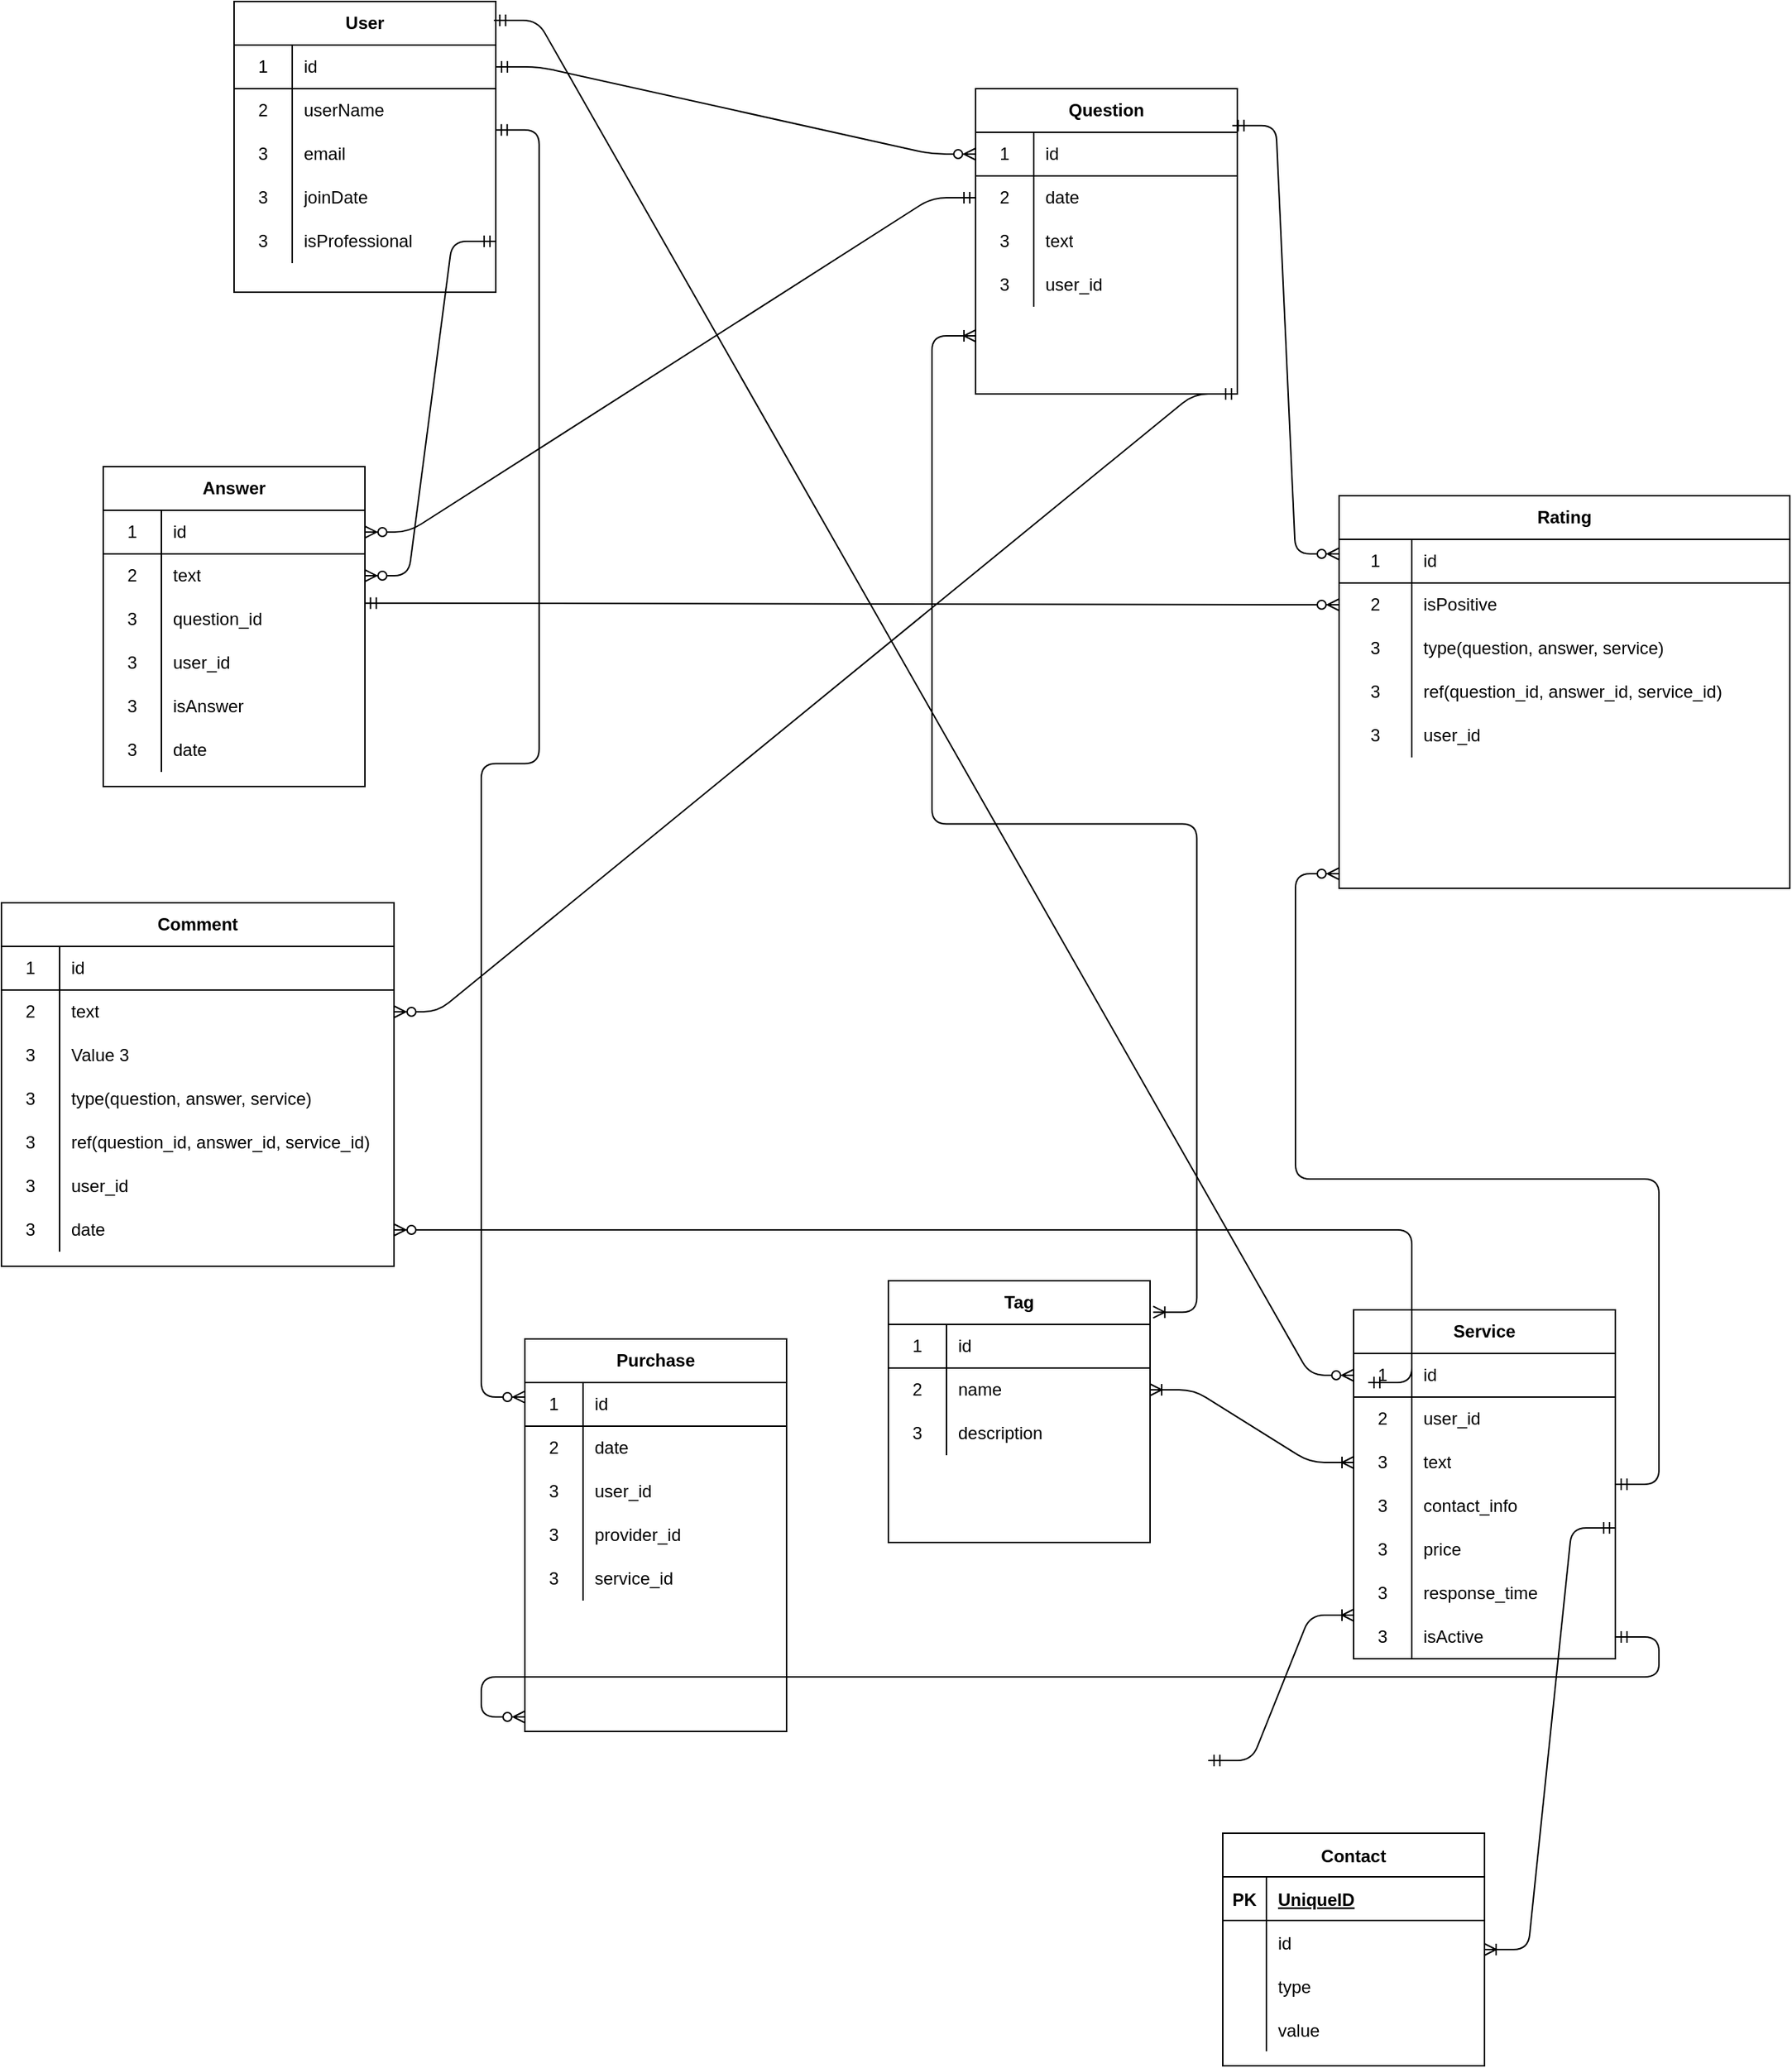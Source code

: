 <mxfile version="14.2.7" type="device"><diagram name="Page-1" id="9f46799a-70d6-7492-0946-bef42562c5a5"><mxGraphModel dx="2321" dy="682" grid="1" gridSize="10" guides="1" tooltips="1" connect="1" arrows="1" fold="1" page="1" pageScale="1" pageWidth="1100" pageHeight="850" background="#ffffff" math="0" shadow="0"><root><mxCell id="0"/><mxCell id="1" parent="0"/><mxCell id="WBVMI_vdXSRBuspCJDAx-1" value="User" style="shape=table;html=1;whiteSpace=wrap;startSize=30;container=1;collapsible=0;childLayout=tableLayout;fixedRows=1;rowLines=0;fontStyle=1;align=center;" parent="1" vertex="1"><mxGeometry x="-30" y="110" width="180" height="200" as="geometry"/></mxCell><mxCell id="WBVMI_vdXSRBuspCJDAx-2" value="" style="shape=partialRectangle;html=1;whiteSpace=wrap;collapsible=0;dropTarget=0;pointerEvents=0;fillColor=none;top=0;left=0;bottom=1;right=0;points=[[0,0.5],[1,0.5]];portConstraint=eastwest;" parent="WBVMI_vdXSRBuspCJDAx-1" vertex="1"><mxGeometry y="30" width="180" height="30" as="geometry"/></mxCell><mxCell id="WBVMI_vdXSRBuspCJDAx-3" value="1" style="shape=partialRectangle;html=1;whiteSpace=wrap;connectable=0;fillColor=none;top=0;left=0;bottom=0;right=0;overflow=hidden;" parent="WBVMI_vdXSRBuspCJDAx-2" vertex="1"><mxGeometry width="40" height="30" as="geometry"/></mxCell><mxCell id="WBVMI_vdXSRBuspCJDAx-4" value="id" style="shape=partialRectangle;html=1;whiteSpace=wrap;connectable=0;fillColor=none;top=0;left=0;bottom=0;right=0;align=left;spacingLeft=6;overflow=hidden;" parent="WBVMI_vdXSRBuspCJDAx-2" vertex="1"><mxGeometry x="40" width="140" height="30" as="geometry"/></mxCell><mxCell id="WBVMI_vdXSRBuspCJDAx-5" value="" style="shape=partialRectangle;html=1;whiteSpace=wrap;collapsible=0;dropTarget=0;pointerEvents=0;fillColor=none;top=0;left=0;bottom=0;right=0;points=[[0,0.5],[1,0.5]];portConstraint=eastwest;" parent="WBVMI_vdXSRBuspCJDAx-1" vertex="1"><mxGeometry y="60" width="180" height="30" as="geometry"/></mxCell><mxCell id="WBVMI_vdXSRBuspCJDAx-6" value="2" style="shape=partialRectangle;html=1;whiteSpace=wrap;connectable=0;fillColor=none;top=0;left=0;bottom=0;right=0;overflow=hidden;" parent="WBVMI_vdXSRBuspCJDAx-5" vertex="1"><mxGeometry width="40" height="30" as="geometry"/></mxCell><mxCell id="WBVMI_vdXSRBuspCJDAx-7" value="userName" style="shape=partialRectangle;html=1;whiteSpace=wrap;connectable=0;fillColor=none;top=0;left=0;bottom=0;right=0;align=left;spacingLeft=6;overflow=hidden;" parent="WBVMI_vdXSRBuspCJDAx-5" vertex="1"><mxGeometry x="40" width="140" height="30" as="geometry"/></mxCell><mxCell id="WBVMI_vdXSRBuspCJDAx-8" value="" style="shape=partialRectangle;html=1;whiteSpace=wrap;collapsible=0;dropTarget=0;pointerEvents=0;fillColor=none;top=0;left=0;bottom=0;right=0;points=[[0,0.5],[1,0.5]];portConstraint=eastwest;" parent="WBVMI_vdXSRBuspCJDAx-1" vertex="1"><mxGeometry y="90" width="180" height="30" as="geometry"/></mxCell><mxCell id="WBVMI_vdXSRBuspCJDAx-9" value="3" style="shape=partialRectangle;html=1;whiteSpace=wrap;connectable=0;fillColor=none;top=0;left=0;bottom=0;right=0;overflow=hidden;" parent="WBVMI_vdXSRBuspCJDAx-8" vertex="1"><mxGeometry width="40" height="30" as="geometry"/></mxCell><mxCell id="WBVMI_vdXSRBuspCJDAx-10" value="email" style="shape=partialRectangle;html=1;whiteSpace=wrap;connectable=0;fillColor=none;top=0;left=0;bottom=0;right=0;align=left;spacingLeft=6;overflow=hidden;" parent="WBVMI_vdXSRBuspCJDAx-8" vertex="1"><mxGeometry x="40" width="140" height="30" as="geometry"/></mxCell><mxCell id="WBVMI_vdXSRBuspCJDAx-11" value="" style="shape=partialRectangle;html=1;whiteSpace=wrap;collapsible=0;dropTarget=0;pointerEvents=0;fillColor=none;top=0;left=0;bottom=0;right=0;points=[[0,0.5],[1,0.5]];portConstraint=eastwest;" parent="WBVMI_vdXSRBuspCJDAx-1" vertex="1"><mxGeometry y="120" width="180" height="30" as="geometry"/></mxCell><mxCell id="WBVMI_vdXSRBuspCJDAx-12" value="3" style="shape=partialRectangle;html=1;whiteSpace=wrap;connectable=0;fillColor=none;top=0;left=0;bottom=0;right=0;overflow=hidden;" parent="WBVMI_vdXSRBuspCJDAx-11" vertex="1"><mxGeometry width="40" height="30" as="geometry"/></mxCell><mxCell id="WBVMI_vdXSRBuspCJDAx-13" value="joinDate" style="shape=partialRectangle;html=1;whiteSpace=wrap;connectable=0;fillColor=none;top=0;left=0;bottom=0;right=0;align=left;spacingLeft=6;overflow=hidden;" parent="WBVMI_vdXSRBuspCJDAx-11" vertex="1"><mxGeometry x="40" width="140" height="30" as="geometry"/></mxCell><mxCell id="WBVMI_vdXSRBuspCJDAx-14" value="" style="shape=partialRectangle;html=1;whiteSpace=wrap;collapsible=0;dropTarget=0;pointerEvents=0;fillColor=none;top=0;left=0;bottom=0;right=0;points=[[0,0.5],[1,0.5]];portConstraint=eastwest;" parent="WBVMI_vdXSRBuspCJDAx-1" vertex="1"><mxGeometry y="150" width="180" height="30" as="geometry"/></mxCell><mxCell id="WBVMI_vdXSRBuspCJDAx-15" value="3" style="shape=partialRectangle;html=1;whiteSpace=wrap;connectable=0;fillColor=none;top=0;left=0;bottom=0;right=0;overflow=hidden;" parent="WBVMI_vdXSRBuspCJDAx-14" vertex="1"><mxGeometry width="40" height="30" as="geometry"/></mxCell><mxCell id="WBVMI_vdXSRBuspCJDAx-16" value="isProfessional" style="shape=partialRectangle;html=1;whiteSpace=wrap;connectable=0;fillColor=none;top=0;left=0;bottom=0;right=0;align=left;spacingLeft=6;overflow=hidden;" parent="WBVMI_vdXSRBuspCJDAx-14" vertex="1"><mxGeometry x="40" width="140" height="30" as="geometry"/></mxCell><mxCell id="WBVMI_vdXSRBuspCJDAx-17" value="Question" style="shape=table;html=1;whiteSpace=wrap;startSize=30;container=1;collapsible=0;childLayout=tableLayout;fixedRows=1;rowLines=0;fontStyle=1;align=center;" parent="1" vertex="1"><mxGeometry x="480" y="170" width="180" height="210" as="geometry"/></mxCell><mxCell id="WBVMI_vdXSRBuspCJDAx-18" value="" style="shape=partialRectangle;html=1;whiteSpace=wrap;collapsible=0;dropTarget=0;pointerEvents=0;fillColor=none;top=0;left=0;bottom=1;right=0;points=[[0,0.5],[1,0.5]];portConstraint=eastwest;" parent="WBVMI_vdXSRBuspCJDAx-17" vertex="1"><mxGeometry y="30" width="180" height="30" as="geometry"/></mxCell><mxCell id="WBVMI_vdXSRBuspCJDAx-19" value="1" style="shape=partialRectangle;html=1;whiteSpace=wrap;connectable=0;fillColor=none;top=0;left=0;bottom=0;right=0;overflow=hidden;" parent="WBVMI_vdXSRBuspCJDAx-18" vertex="1"><mxGeometry width="40" height="30" as="geometry"/></mxCell><mxCell id="WBVMI_vdXSRBuspCJDAx-20" value="id" style="shape=partialRectangle;html=1;whiteSpace=wrap;connectable=0;fillColor=none;top=0;left=0;bottom=0;right=0;align=left;spacingLeft=6;overflow=hidden;" parent="WBVMI_vdXSRBuspCJDAx-18" vertex="1"><mxGeometry x="40" width="140" height="30" as="geometry"/></mxCell><mxCell id="WBVMI_vdXSRBuspCJDAx-21" value="" style="shape=partialRectangle;html=1;whiteSpace=wrap;collapsible=0;dropTarget=0;pointerEvents=0;fillColor=none;top=0;left=0;bottom=0;right=0;points=[[0,0.5],[1,0.5]];portConstraint=eastwest;" parent="WBVMI_vdXSRBuspCJDAx-17" vertex="1"><mxGeometry y="60" width="180" height="30" as="geometry"/></mxCell><mxCell id="WBVMI_vdXSRBuspCJDAx-22" value="2" style="shape=partialRectangle;html=1;whiteSpace=wrap;connectable=0;fillColor=none;top=0;left=0;bottom=0;right=0;overflow=hidden;" parent="WBVMI_vdXSRBuspCJDAx-21" vertex="1"><mxGeometry width="40" height="30" as="geometry"/></mxCell><mxCell id="WBVMI_vdXSRBuspCJDAx-23" value="date" style="shape=partialRectangle;html=1;whiteSpace=wrap;connectable=0;fillColor=none;top=0;left=0;bottom=0;right=0;align=left;spacingLeft=6;overflow=hidden;" parent="WBVMI_vdXSRBuspCJDAx-21" vertex="1"><mxGeometry x="40" width="140" height="30" as="geometry"/></mxCell><mxCell id="WBVMI_vdXSRBuspCJDAx-24" value="" style="shape=partialRectangle;html=1;whiteSpace=wrap;collapsible=0;dropTarget=0;pointerEvents=0;fillColor=none;top=0;left=0;bottom=0;right=0;points=[[0,0.5],[1,0.5]];portConstraint=eastwest;" parent="WBVMI_vdXSRBuspCJDAx-17" vertex="1"><mxGeometry y="90" width="180" height="30" as="geometry"/></mxCell><mxCell id="WBVMI_vdXSRBuspCJDAx-25" value="3" style="shape=partialRectangle;html=1;whiteSpace=wrap;connectable=0;fillColor=none;top=0;left=0;bottom=0;right=0;overflow=hidden;" parent="WBVMI_vdXSRBuspCJDAx-24" vertex="1"><mxGeometry width="40" height="30" as="geometry"/></mxCell><mxCell id="WBVMI_vdXSRBuspCJDAx-26" value="text" style="shape=partialRectangle;html=1;whiteSpace=wrap;connectable=0;fillColor=none;top=0;left=0;bottom=0;right=0;align=left;spacingLeft=6;overflow=hidden;" parent="WBVMI_vdXSRBuspCJDAx-24" vertex="1"><mxGeometry x="40" width="140" height="30" as="geometry"/></mxCell><mxCell id="WBVMI_vdXSRBuspCJDAx-27" value="" style="shape=partialRectangle;html=1;whiteSpace=wrap;collapsible=0;dropTarget=0;pointerEvents=0;fillColor=none;top=0;left=0;bottom=0;right=0;points=[[0,0.5],[1,0.5]];portConstraint=eastwest;" parent="WBVMI_vdXSRBuspCJDAx-17" vertex="1"><mxGeometry y="120" width="180" height="30" as="geometry"/></mxCell><mxCell id="WBVMI_vdXSRBuspCJDAx-28" value="3" style="shape=partialRectangle;html=1;whiteSpace=wrap;connectable=0;fillColor=none;top=0;left=0;bottom=0;right=0;overflow=hidden;" parent="WBVMI_vdXSRBuspCJDAx-27" vertex="1"><mxGeometry width="40" height="30" as="geometry"/></mxCell><mxCell id="WBVMI_vdXSRBuspCJDAx-29" value="user_id" style="shape=partialRectangle;html=1;whiteSpace=wrap;connectable=0;fillColor=none;top=0;left=0;bottom=0;right=0;align=left;spacingLeft=6;overflow=hidden;" parent="WBVMI_vdXSRBuspCJDAx-27" vertex="1"><mxGeometry x="40" width="140" height="30" as="geometry"/></mxCell><mxCell id="WBVMI_vdXSRBuspCJDAx-43" value="Answer" style="shape=table;html=1;whiteSpace=wrap;startSize=30;container=1;collapsible=0;childLayout=tableLayout;fixedRows=1;rowLines=0;fontStyle=1;align=center;" parent="1" vertex="1"><mxGeometry x="-120" y="430" width="180" height="220" as="geometry"/></mxCell><mxCell id="WBVMI_vdXSRBuspCJDAx-44" value="" style="shape=partialRectangle;html=1;whiteSpace=wrap;collapsible=0;dropTarget=0;pointerEvents=0;fillColor=none;top=0;left=0;bottom=1;right=0;points=[[0,0.5],[1,0.5]];portConstraint=eastwest;" parent="WBVMI_vdXSRBuspCJDAx-43" vertex="1"><mxGeometry y="30" width="180" height="30" as="geometry"/></mxCell><mxCell id="WBVMI_vdXSRBuspCJDAx-45" value="1" style="shape=partialRectangle;html=1;whiteSpace=wrap;connectable=0;fillColor=none;top=0;left=0;bottom=0;right=0;overflow=hidden;" parent="WBVMI_vdXSRBuspCJDAx-44" vertex="1"><mxGeometry width="40" height="30" as="geometry"/></mxCell><mxCell id="WBVMI_vdXSRBuspCJDAx-46" value="id" style="shape=partialRectangle;html=1;whiteSpace=wrap;connectable=0;fillColor=none;top=0;left=0;bottom=0;right=0;align=left;spacingLeft=6;overflow=hidden;" parent="WBVMI_vdXSRBuspCJDAx-44" vertex="1"><mxGeometry x="40" width="140" height="30" as="geometry"/></mxCell><mxCell id="WBVMI_vdXSRBuspCJDAx-47" value="" style="shape=partialRectangle;html=1;whiteSpace=wrap;collapsible=0;dropTarget=0;pointerEvents=0;fillColor=none;top=0;left=0;bottom=0;right=0;points=[[0,0.5],[1,0.5]];portConstraint=eastwest;" parent="WBVMI_vdXSRBuspCJDAx-43" vertex="1"><mxGeometry y="60" width="180" height="30" as="geometry"/></mxCell><mxCell id="WBVMI_vdXSRBuspCJDAx-48" value="2" style="shape=partialRectangle;html=1;whiteSpace=wrap;connectable=0;fillColor=none;top=0;left=0;bottom=0;right=0;overflow=hidden;" parent="WBVMI_vdXSRBuspCJDAx-47" vertex="1"><mxGeometry width="40" height="30" as="geometry"/></mxCell><mxCell id="WBVMI_vdXSRBuspCJDAx-49" value="text" style="shape=partialRectangle;html=1;whiteSpace=wrap;connectable=0;fillColor=none;top=0;left=0;bottom=0;right=0;align=left;spacingLeft=6;overflow=hidden;" parent="WBVMI_vdXSRBuspCJDAx-47" vertex="1"><mxGeometry x="40" width="140" height="30" as="geometry"/></mxCell><mxCell id="WBVMI_vdXSRBuspCJDAx-50" value="" style="shape=partialRectangle;html=1;whiteSpace=wrap;collapsible=0;dropTarget=0;pointerEvents=0;fillColor=none;top=0;left=0;bottom=0;right=0;points=[[0,0.5],[1,0.5]];portConstraint=eastwest;" parent="WBVMI_vdXSRBuspCJDAx-43" vertex="1"><mxGeometry y="90" width="180" height="30" as="geometry"/></mxCell><mxCell id="WBVMI_vdXSRBuspCJDAx-51" value="3" style="shape=partialRectangle;html=1;whiteSpace=wrap;connectable=0;fillColor=none;top=0;left=0;bottom=0;right=0;overflow=hidden;" parent="WBVMI_vdXSRBuspCJDAx-50" vertex="1"><mxGeometry width="40" height="30" as="geometry"/></mxCell><mxCell id="WBVMI_vdXSRBuspCJDAx-52" value="question_id" style="shape=partialRectangle;html=1;whiteSpace=wrap;connectable=0;fillColor=none;top=0;left=0;bottom=0;right=0;align=left;spacingLeft=6;overflow=hidden;" parent="WBVMI_vdXSRBuspCJDAx-50" vertex="1"><mxGeometry x="40" width="140" height="30" as="geometry"/></mxCell><mxCell id="WBVMI_vdXSRBuspCJDAx-53" value="" style="shape=partialRectangle;html=1;whiteSpace=wrap;collapsible=0;dropTarget=0;pointerEvents=0;fillColor=none;top=0;left=0;bottom=0;right=0;points=[[0,0.5],[1,0.5]];portConstraint=eastwest;" parent="WBVMI_vdXSRBuspCJDAx-43" vertex="1"><mxGeometry y="120" width="180" height="30" as="geometry"/></mxCell><mxCell id="WBVMI_vdXSRBuspCJDAx-54" value="3" style="shape=partialRectangle;html=1;whiteSpace=wrap;connectable=0;fillColor=none;top=0;left=0;bottom=0;right=0;overflow=hidden;" parent="WBVMI_vdXSRBuspCJDAx-53" vertex="1"><mxGeometry width="40" height="30" as="geometry"/></mxCell><mxCell id="WBVMI_vdXSRBuspCJDAx-55" value="user_id" style="shape=partialRectangle;html=1;whiteSpace=wrap;connectable=0;fillColor=none;top=0;left=0;bottom=0;right=0;align=left;spacingLeft=6;overflow=hidden;" parent="WBVMI_vdXSRBuspCJDAx-53" vertex="1"><mxGeometry x="40" width="140" height="30" as="geometry"/></mxCell><mxCell id="WBVMI_vdXSRBuspCJDAx-56" value="" style="shape=partialRectangle;html=1;whiteSpace=wrap;collapsible=0;dropTarget=0;pointerEvents=0;fillColor=none;top=0;left=0;bottom=0;right=0;points=[[0,0.5],[1,0.5]];portConstraint=eastwest;" parent="WBVMI_vdXSRBuspCJDAx-43" vertex="1"><mxGeometry y="150" width="180" height="30" as="geometry"/></mxCell><mxCell id="WBVMI_vdXSRBuspCJDAx-57" value="3" style="shape=partialRectangle;html=1;whiteSpace=wrap;connectable=0;fillColor=none;top=0;left=0;bottom=0;right=0;overflow=hidden;" parent="WBVMI_vdXSRBuspCJDAx-56" vertex="1"><mxGeometry width="40" height="30" as="geometry"/></mxCell><mxCell id="WBVMI_vdXSRBuspCJDAx-58" value="isAnswer" style="shape=partialRectangle;html=1;whiteSpace=wrap;connectable=0;fillColor=none;top=0;left=0;bottom=0;right=0;align=left;spacingLeft=6;overflow=hidden;" parent="WBVMI_vdXSRBuspCJDAx-56" vertex="1"><mxGeometry x="40" width="140" height="30" as="geometry"/></mxCell><mxCell id="WBVMI_vdXSRBuspCJDAx-85" value="" style="shape=partialRectangle;html=1;whiteSpace=wrap;collapsible=0;dropTarget=0;pointerEvents=0;fillColor=none;top=0;left=0;bottom=0;right=0;points=[[0,0.5],[1,0.5]];portConstraint=eastwest;" parent="WBVMI_vdXSRBuspCJDAx-43" vertex="1"><mxGeometry y="180" width="180" height="30" as="geometry"/></mxCell><mxCell id="WBVMI_vdXSRBuspCJDAx-86" value="3" style="shape=partialRectangle;html=1;whiteSpace=wrap;connectable=0;fillColor=none;top=0;left=0;bottom=0;right=0;overflow=hidden;" parent="WBVMI_vdXSRBuspCJDAx-85" vertex="1"><mxGeometry width="40" height="30" as="geometry"/></mxCell><mxCell id="WBVMI_vdXSRBuspCJDAx-87" value="date" style="shape=partialRectangle;html=1;whiteSpace=wrap;connectable=0;fillColor=none;top=0;left=0;bottom=0;right=0;align=left;spacingLeft=6;overflow=hidden;" parent="WBVMI_vdXSRBuspCJDAx-85" vertex="1"><mxGeometry x="40" width="140" height="30" as="geometry"/></mxCell><mxCell id="WBVMI_vdXSRBuspCJDAx-59" value="Rating" style="shape=table;html=1;whiteSpace=wrap;startSize=30;container=1;collapsible=0;childLayout=tableLayout;fixedRows=1;rowLines=0;fontStyle=1;align=center;" parent="1" vertex="1"><mxGeometry x="730" y="450" width="310" height="270" as="geometry"/></mxCell><mxCell id="WBVMI_vdXSRBuspCJDAx-60" value="" style="shape=partialRectangle;html=1;whiteSpace=wrap;collapsible=0;dropTarget=0;pointerEvents=0;fillColor=none;top=0;left=0;bottom=1;right=0;points=[[0,0.5],[1,0.5]];portConstraint=eastwest;" parent="WBVMI_vdXSRBuspCJDAx-59" vertex="1"><mxGeometry y="30" width="310" height="30" as="geometry"/></mxCell><mxCell id="WBVMI_vdXSRBuspCJDAx-61" value="1" style="shape=partialRectangle;html=1;whiteSpace=wrap;connectable=0;fillColor=none;top=0;left=0;bottom=0;right=0;overflow=hidden;" parent="WBVMI_vdXSRBuspCJDAx-60" vertex="1"><mxGeometry width="50" height="30" as="geometry"/></mxCell><mxCell id="WBVMI_vdXSRBuspCJDAx-62" value="id" style="shape=partialRectangle;html=1;whiteSpace=wrap;connectable=0;fillColor=none;top=0;left=0;bottom=0;right=0;align=left;spacingLeft=6;overflow=hidden;" parent="WBVMI_vdXSRBuspCJDAx-60" vertex="1"><mxGeometry x="50" width="260" height="30" as="geometry"/></mxCell><mxCell id="WBVMI_vdXSRBuspCJDAx-63" value="" style="shape=partialRectangle;html=1;whiteSpace=wrap;collapsible=0;dropTarget=0;pointerEvents=0;fillColor=none;top=0;left=0;bottom=0;right=0;points=[[0,0.5],[1,0.5]];portConstraint=eastwest;" parent="WBVMI_vdXSRBuspCJDAx-59" vertex="1"><mxGeometry y="60" width="310" height="30" as="geometry"/></mxCell><mxCell id="WBVMI_vdXSRBuspCJDAx-64" value="2" style="shape=partialRectangle;html=1;whiteSpace=wrap;connectable=0;fillColor=none;top=0;left=0;bottom=0;right=0;overflow=hidden;" parent="WBVMI_vdXSRBuspCJDAx-63" vertex="1"><mxGeometry width="50" height="30" as="geometry"/></mxCell><mxCell id="WBVMI_vdXSRBuspCJDAx-65" value="isPositive" style="shape=partialRectangle;html=1;whiteSpace=wrap;connectable=0;fillColor=none;top=0;left=0;bottom=0;right=0;align=left;spacingLeft=6;overflow=hidden;" parent="WBVMI_vdXSRBuspCJDAx-63" vertex="1"><mxGeometry x="50" width="260" height="30" as="geometry"/></mxCell><mxCell id="WBVMI_vdXSRBuspCJDAx-66" value="" style="shape=partialRectangle;html=1;whiteSpace=wrap;collapsible=0;dropTarget=0;pointerEvents=0;fillColor=none;top=0;left=0;bottom=0;right=0;points=[[0,0.5],[1,0.5]];portConstraint=eastwest;" parent="WBVMI_vdXSRBuspCJDAx-59" vertex="1"><mxGeometry y="90" width="310" height="30" as="geometry"/></mxCell><mxCell id="WBVMI_vdXSRBuspCJDAx-67" value="3" style="shape=partialRectangle;html=1;whiteSpace=wrap;connectable=0;fillColor=none;top=0;left=0;bottom=0;right=0;overflow=hidden;" parent="WBVMI_vdXSRBuspCJDAx-66" vertex="1"><mxGeometry width="50" height="30" as="geometry"/></mxCell><mxCell id="WBVMI_vdXSRBuspCJDAx-68" value="type(question, answer, service)" style="shape=partialRectangle;html=1;whiteSpace=wrap;connectable=0;fillColor=none;top=0;left=0;bottom=0;right=0;align=left;spacingLeft=6;overflow=hidden;" parent="WBVMI_vdXSRBuspCJDAx-66" vertex="1"><mxGeometry x="50" width="260" height="30" as="geometry"/></mxCell><mxCell id="WBVMI_vdXSRBuspCJDAx-69" value="" style="shape=partialRectangle;html=1;whiteSpace=wrap;collapsible=0;dropTarget=0;pointerEvents=0;fillColor=none;top=0;left=0;bottom=0;right=0;points=[[0,0.5],[1,0.5]];portConstraint=eastwest;" parent="WBVMI_vdXSRBuspCJDAx-59" vertex="1"><mxGeometry y="120" width="310" height="30" as="geometry"/></mxCell><mxCell id="WBVMI_vdXSRBuspCJDAx-70" value="3" style="shape=partialRectangle;html=1;whiteSpace=wrap;connectable=0;fillColor=none;top=0;left=0;bottom=0;right=0;overflow=hidden;" parent="WBVMI_vdXSRBuspCJDAx-69" vertex="1"><mxGeometry width="50" height="30" as="geometry"/></mxCell><mxCell id="WBVMI_vdXSRBuspCJDAx-71" value="ref(question_id, answer_id, service_id)" style="shape=partialRectangle;html=1;whiteSpace=wrap;connectable=0;fillColor=none;top=0;left=0;bottom=0;right=0;align=left;spacingLeft=6;overflow=hidden;" parent="WBVMI_vdXSRBuspCJDAx-69" vertex="1"><mxGeometry x="50" width="260" height="30" as="geometry"/></mxCell><mxCell id="WBVMI_vdXSRBuspCJDAx-72" value="" style="shape=partialRectangle;html=1;whiteSpace=wrap;collapsible=0;dropTarget=0;pointerEvents=0;fillColor=none;top=0;left=0;bottom=0;right=0;points=[[0,0.5],[1,0.5]];portConstraint=eastwest;" parent="WBVMI_vdXSRBuspCJDAx-59" vertex="1"><mxGeometry y="150" width="310" height="30" as="geometry"/></mxCell><mxCell id="WBVMI_vdXSRBuspCJDAx-73" value="3" style="shape=partialRectangle;html=1;whiteSpace=wrap;connectable=0;fillColor=none;top=0;left=0;bottom=0;right=0;overflow=hidden;" parent="WBVMI_vdXSRBuspCJDAx-72" vertex="1"><mxGeometry width="50" height="30" as="geometry"/></mxCell><mxCell id="WBVMI_vdXSRBuspCJDAx-74" value="user_id" style="shape=partialRectangle;html=1;whiteSpace=wrap;connectable=0;fillColor=none;top=0;left=0;bottom=0;right=0;align=left;spacingLeft=6;overflow=hidden;" parent="WBVMI_vdXSRBuspCJDAx-72" vertex="1"><mxGeometry x="50" width="260" height="30" as="geometry"/></mxCell><mxCell id="WBVMI_vdXSRBuspCJDAx-75" value="Comment" style="shape=table;html=1;whiteSpace=wrap;startSize=30;container=1;collapsible=0;childLayout=tableLayout;fixedRows=1;rowLines=0;fontStyle=1;align=center;" parent="1" vertex="1"><mxGeometry x="-190" y="730" width="270" height="250" as="geometry"/></mxCell><mxCell id="WBVMI_vdXSRBuspCJDAx-76" value="" style="shape=partialRectangle;html=1;whiteSpace=wrap;collapsible=0;dropTarget=0;pointerEvents=0;fillColor=none;top=0;left=0;bottom=1;right=0;points=[[0,0.5],[1,0.5]];portConstraint=eastwest;" parent="WBVMI_vdXSRBuspCJDAx-75" vertex="1"><mxGeometry y="30" width="270" height="30" as="geometry"/></mxCell><mxCell id="WBVMI_vdXSRBuspCJDAx-77" value="1" style="shape=partialRectangle;html=1;whiteSpace=wrap;connectable=0;fillColor=none;top=0;left=0;bottom=0;right=0;overflow=hidden;" parent="WBVMI_vdXSRBuspCJDAx-76" vertex="1"><mxGeometry width="40" height="30" as="geometry"/></mxCell><mxCell id="WBVMI_vdXSRBuspCJDAx-78" value="id" style="shape=partialRectangle;html=1;whiteSpace=wrap;connectable=0;fillColor=none;top=0;left=0;bottom=0;right=0;align=left;spacingLeft=6;overflow=hidden;" parent="WBVMI_vdXSRBuspCJDAx-76" vertex="1"><mxGeometry x="40" width="230" height="30" as="geometry"/></mxCell><mxCell id="WBVMI_vdXSRBuspCJDAx-79" value="" style="shape=partialRectangle;html=1;whiteSpace=wrap;collapsible=0;dropTarget=0;pointerEvents=0;fillColor=none;top=0;left=0;bottom=0;right=0;points=[[0,0.5],[1,0.5]];portConstraint=eastwest;" parent="WBVMI_vdXSRBuspCJDAx-75" vertex="1"><mxGeometry y="60" width="270" height="30" as="geometry"/></mxCell><mxCell id="WBVMI_vdXSRBuspCJDAx-80" value="2" style="shape=partialRectangle;html=1;whiteSpace=wrap;connectable=0;fillColor=none;top=0;left=0;bottom=0;right=0;overflow=hidden;" parent="WBVMI_vdXSRBuspCJDAx-79" vertex="1"><mxGeometry width="40" height="30" as="geometry"/></mxCell><mxCell id="WBVMI_vdXSRBuspCJDAx-81" value="text" style="shape=partialRectangle;html=1;whiteSpace=wrap;connectable=0;fillColor=none;top=0;left=0;bottom=0;right=0;align=left;spacingLeft=6;overflow=hidden;" parent="WBVMI_vdXSRBuspCJDAx-79" vertex="1"><mxGeometry x="40" width="230" height="30" as="geometry"/></mxCell><mxCell id="WBVMI_vdXSRBuspCJDAx-82" value="" style="shape=partialRectangle;html=1;whiteSpace=wrap;collapsible=0;dropTarget=0;pointerEvents=0;fillColor=none;top=0;left=0;bottom=0;right=0;points=[[0,0.5],[1,0.5]];portConstraint=eastwest;" parent="WBVMI_vdXSRBuspCJDAx-75" vertex="1"><mxGeometry y="90" width="270" height="30" as="geometry"/></mxCell><mxCell id="WBVMI_vdXSRBuspCJDAx-83" value="3" style="shape=partialRectangle;html=1;whiteSpace=wrap;connectable=0;fillColor=none;top=0;left=0;bottom=0;right=0;overflow=hidden;" parent="WBVMI_vdXSRBuspCJDAx-82" vertex="1"><mxGeometry width="40" height="30" as="geometry"/></mxCell><mxCell id="WBVMI_vdXSRBuspCJDAx-84" value="Value 3" style="shape=partialRectangle;html=1;whiteSpace=wrap;connectable=0;fillColor=none;top=0;left=0;bottom=0;right=0;align=left;spacingLeft=6;overflow=hidden;" parent="WBVMI_vdXSRBuspCJDAx-82" vertex="1"><mxGeometry x="40" width="230" height="30" as="geometry"/></mxCell><mxCell id="WBVMI_vdXSRBuspCJDAx-89" value="" style="shape=partialRectangle;html=1;whiteSpace=wrap;collapsible=0;dropTarget=0;pointerEvents=0;fillColor=none;top=0;left=0;bottom=0;right=0;points=[[0,0.5],[1,0.5]];portConstraint=eastwest;" parent="WBVMI_vdXSRBuspCJDAx-75" vertex="1"><mxGeometry y="120" width="270" height="30" as="geometry"/></mxCell><mxCell id="WBVMI_vdXSRBuspCJDAx-90" value="3" style="shape=partialRectangle;html=1;whiteSpace=wrap;connectable=0;fillColor=none;top=0;left=0;bottom=0;right=0;overflow=hidden;" parent="WBVMI_vdXSRBuspCJDAx-89" vertex="1"><mxGeometry width="40" height="30" as="geometry"/></mxCell><mxCell id="WBVMI_vdXSRBuspCJDAx-91" value="type(question, answer, service)" style="shape=partialRectangle;html=1;whiteSpace=wrap;connectable=0;fillColor=none;top=0;left=0;bottom=0;right=0;align=left;spacingLeft=6;overflow=hidden;" parent="WBVMI_vdXSRBuspCJDAx-89" vertex="1"><mxGeometry x="40" width="230" height="30" as="geometry"/></mxCell><mxCell id="WBVMI_vdXSRBuspCJDAx-92" value="" style="shape=partialRectangle;html=1;whiteSpace=wrap;collapsible=0;dropTarget=0;pointerEvents=0;fillColor=none;top=0;left=0;bottom=0;right=0;points=[[0,0.5],[1,0.5]];portConstraint=eastwest;" parent="WBVMI_vdXSRBuspCJDAx-75" vertex="1"><mxGeometry y="150" width="270" height="30" as="geometry"/></mxCell><mxCell id="WBVMI_vdXSRBuspCJDAx-93" value="3" style="shape=partialRectangle;html=1;whiteSpace=wrap;connectable=0;fillColor=none;top=0;left=0;bottom=0;right=0;overflow=hidden;" parent="WBVMI_vdXSRBuspCJDAx-92" vertex="1"><mxGeometry width="40" height="30" as="geometry"/></mxCell><mxCell id="WBVMI_vdXSRBuspCJDAx-94" value="ref(question_id, answer_id, service_id)" style="shape=partialRectangle;html=1;whiteSpace=wrap;connectable=0;fillColor=none;top=0;left=0;bottom=0;right=0;align=left;spacingLeft=6;overflow=hidden;" parent="WBVMI_vdXSRBuspCJDAx-92" vertex="1"><mxGeometry x="40" width="230" height="30" as="geometry"/></mxCell><mxCell id="WBVMI_vdXSRBuspCJDAx-95" value="" style="shape=partialRectangle;html=1;whiteSpace=wrap;collapsible=0;dropTarget=0;pointerEvents=0;fillColor=none;top=0;left=0;bottom=0;right=0;points=[[0,0.5],[1,0.5]];portConstraint=eastwest;" parent="WBVMI_vdXSRBuspCJDAx-75" vertex="1"><mxGeometry y="180" width="270" height="30" as="geometry"/></mxCell><mxCell id="WBVMI_vdXSRBuspCJDAx-96" value="3" style="shape=partialRectangle;html=1;whiteSpace=wrap;connectable=0;fillColor=none;top=0;left=0;bottom=0;right=0;overflow=hidden;" parent="WBVMI_vdXSRBuspCJDAx-95" vertex="1"><mxGeometry width="40" height="30" as="geometry"/></mxCell><mxCell id="WBVMI_vdXSRBuspCJDAx-97" value="user_id" style="shape=partialRectangle;html=1;whiteSpace=wrap;connectable=0;fillColor=none;top=0;left=0;bottom=0;right=0;align=left;spacingLeft=6;overflow=hidden;" parent="WBVMI_vdXSRBuspCJDAx-95" vertex="1"><mxGeometry x="40" width="230" height="30" as="geometry"/></mxCell><mxCell id="WBVMI_vdXSRBuspCJDAx-98" value="" style="shape=partialRectangle;html=1;whiteSpace=wrap;collapsible=0;dropTarget=0;pointerEvents=0;fillColor=none;top=0;left=0;bottom=0;right=0;points=[[0,0.5],[1,0.5]];portConstraint=eastwest;" parent="WBVMI_vdXSRBuspCJDAx-75" vertex="1"><mxGeometry y="210" width="270" height="30" as="geometry"/></mxCell><mxCell id="WBVMI_vdXSRBuspCJDAx-99" value="3" style="shape=partialRectangle;html=1;whiteSpace=wrap;connectable=0;fillColor=none;top=0;left=0;bottom=0;right=0;overflow=hidden;" parent="WBVMI_vdXSRBuspCJDAx-98" vertex="1"><mxGeometry width="40" height="30" as="geometry"/></mxCell><mxCell id="WBVMI_vdXSRBuspCJDAx-100" value="date" style="shape=partialRectangle;html=1;whiteSpace=wrap;connectable=0;fillColor=none;top=0;left=0;bottom=0;right=0;align=left;spacingLeft=6;overflow=hidden;" parent="WBVMI_vdXSRBuspCJDAx-98" vertex="1"><mxGeometry x="40" width="230" height="30" as="geometry"/></mxCell><mxCell id="WBVMI_vdXSRBuspCJDAx-101" value="Tag" style="shape=table;html=1;whiteSpace=wrap;startSize=30;container=1;collapsible=0;childLayout=tableLayout;fixedRows=1;rowLines=0;fontStyle=1;align=center;" parent="1" vertex="1"><mxGeometry x="420" y="990" width="180" height="180" as="geometry"/></mxCell><mxCell id="WBVMI_vdXSRBuspCJDAx-102" value="" style="shape=partialRectangle;html=1;whiteSpace=wrap;collapsible=0;dropTarget=0;pointerEvents=0;fillColor=none;top=0;left=0;bottom=1;right=0;points=[[0,0.5],[1,0.5]];portConstraint=eastwest;" parent="WBVMI_vdXSRBuspCJDAx-101" vertex="1"><mxGeometry y="30" width="180" height="30" as="geometry"/></mxCell><mxCell id="WBVMI_vdXSRBuspCJDAx-103" value="1" style="shape=partialRectangle;html=1;whiteSpace=wrap;connectable=0;fillColor=none;top=0;left=0;bottom=0;right=0;overflow=hidden;" parent="WBVMI_vdXSRBuspCJDAx-102" vertex="1"><mxGeometry width="40" height="30" as="geometry"/></mxCell><mxCell id="WBVMI_vdXSRBuspCJDAx-104" value="id" style="shape=partialRectangle;html=1;whiteSpace=wrap;connectable=0;fillColor=none;top=0;left=0;bottom=0;right=0;align=left;spacingLeft=6;overflow=hidden;" parent="WBVMI_vdXSRBuspCJDAx-102" vertex="1"><mxGeometry x="40" width="140" height="30" as="geometry"/></mxCell><mxCell id="WBVMI_vdXSRBuspCJDAx-105" value="" style="shape=partialRectangle;html=1;whiteSpace=wrap;collapsible=0;dropTarget=0;pointerEvents=0;fillColor=none;top=0;left=0;bottom=0;right=0;points=[[0,0.5],[1,0.5]];portConstraint=eastwest;" parent="WBVMI_vdXSRBuspCJDAx-101" vertex="1"><mxGeometry y="60" width="180" height="30" as="geometry"/></mxCell><mxCell id="WBVMI_vdXSRBuspCJDAx-106" value="2" style="shape=partialRectangle;html=1;whiteSpace=wrap;connectable=0;fillColor=none;top=0;left=0;bottom=0;right=0;overflow=hidden;" parent="WBVMI_vdXSRBuspCJDAx-105" vertex="1"><mxGeometry width="40" height="30" as="geometry"/></mxCell><mxCell id="WBVMI_vdXSRBuspCJDAx-107" value="name" style="shape=partialRectangle;html=1;whiteSpace=wrap;connectable=0;fillColor=none;top=0;left=0;bottom=0;right=0;align=left;spacingLeft=6;overflow=hidden;" parent="WBVMI_vdXSRBuspCJDAx-105" vertex="1"><mxGeometry x="40" width="140" height="30" as="geometry"/></mxCell><mxCell id="WBVMI_vdXSRBuspCJDAx-108" value="" style="shape=partialRectangle;html=1;whiteSpace=wrap;collapsible=0;dropTarget=0;pointerEvents=0;fillColor=none;top=0;left=0;bottom=0;right=0;points=[[0,0.5],[1,0.5]];portConstraint=eastwest;" parent="WBVMI_vdXSRBuspCJDAx-101" vertex="1"><mxGeometry y="90" width="180" height="30" as="geometry"/></mxCell><mxCell id="WBVMI_vdXSRBuspCJDAx-109" value="3" style="shape=partialRectangle;html=1;whiteSpace=wrap;connectable=0;fillColor=none;top=0;left=0;bottom=0;right=0;overflow=hidden;" parent="WBVMI_vdXSRBuspCJDAx-108" vertex="1"><mxGeometry width="40" height="30" as="geometry"/></mxCell><mxCell id="WBVMI_vdXSRBuspCJDAx-110" value="description" style="shape=partialRectangle;html=1;whiteSpace=wrap;connectable=0;fillColor=none;top=0;left=0;bottom=0;right=0;align=left;spacingLeft=6;overflow=hidden;" parent="WBVMI_vdXSRBuspCJDAx-108" vertex="1"><mxGeometry x="40" width="140" height="30" as="geometry"/></mxCell><mxCell id="WBVMI_vdXSRBuspCJDAx-114" value="Service" style="shape=table;html=1;whiteSpace=wrap;startSize=30;container=1;collapsible=0;childLayout=tableLayout;fixedRows=1;rowLines=0;fontStyle=1;align=center;" parent="1" vertex="1"><mxGeometry x="740" y="1010" width="180" height="240" as="geometry"/></mxCell><mxCell id="WBVMI_vdXSRBuspCJDAx-115" value="" style="shape=partialRectangle;html=1;whiteSpace=wrap;collapsible=0;dropTarget=0;pointerEvents=0;fillColor=none;top=0;left=0;bottom=1;right=0;points=[[0,0.5],[1,0.5]];portConstraint=eastwest;" parent="WBVMI_vdXSRBuspCJDAx-114" vertex="1"><mxGeometry y="30" width="180" height="30" as="geometry"/></mxCell><mxCell id="WBVMI_vdXSRBuspCJDAx-116" value="1" style="shape=partialRectangle;html=1;whiteSpace=wrap;connectable=0;fillColor=none;top=0;left=0;bottom=0;right=0;overflow=hidden;" parent="WBVMI_vdXSRBuspCJDAx-115" vertex="1"><mxGeometry width="40" height="30" as="geometry"/></mxCell><mxCell id="WBVMI_vdXSRBuspCJDAx-117" value="id" style="shape=partialRectangle;html=1;whiteSpace=wrap;connectable=0;fillColor=none;top=0;left=0;bottom=0;right=0;align=left;spacingLeft=6;overflow=hidden;" parent="WBVMI_vdXSRBuspCJDAx-115" vertex="1"><mxGeometry x="40" width="140" height="30" as="geometry"/></mxCell><mxCell id="WBVMI_vdXSRBuspCJDAx-118" value="" style="shape=partialRectangle;html=1;whiteSpace=wrap;collapsible=0;dropTarget=0;pointerEvents=0;fillColor=none;top=0;left=0;bottom=0;right=0;points=[[0,0.5],[1,0.5]];portConstraint=eastwest;" parent="WBVMI_vdXSRBuspCJDAx-114" vertex="1"><mxGeometry y="60" width="180" height="30" as="geometry"/></mxCell><mxCell id="WBVMI_vdXSRBuspCJDAx-119" value="2" style="shape=partialRectangle;html=1;whiteSpace=wrap;connectable=0;fillColor=none;top=0;left=0;bottom=0;right=0;overflow=hidden;" parent="WBVMI_vdXSRBuspCJDAx-118" vertex="1"><mxGeometry width="40" height="30" as="geometry"/></mxCell><mxCell id="WBVMI_vdXSRBuspCJDAx-120" value="user_id" style="shape=partialRectangle;html=1;whiteSpace=wrap;connectable=0;fillColor=none;top=0;left=0;bottom=0;right=0;align=left;spacingLeft=6;overflow=hidden;" parent="WBVMI_vdXSRBuspCJDAx-118" vertex="1"><mxGeometry x="40" width="140" height="30" as="geometry"/></mxCell><mxCell id="WBVMI_vdXSRBuspCJDAx-121" value="" style="shape=partialRectangle;html=1;whiteSpace=wrap;collapsible=0;dropTarget=0;pointerEvents=0;fillColor=none;top=0;left=0;bottom=0;right=0;points=[[0,0.5],[1,0.5]];portConstraint=eastwest;" parent="WBVMI_vdXSRBuspCJDAx-114" vertex="1"><mxGeometry y="90" width="180" height="30" as="geometry"/></mxCell><mxCell id="WBVMI_vdXSRBuspCJDAx-122" value="3" style="shape=partialRectangle;html=1;whiteSpace=wrap;connectable=0;fillColor=none;top=0;left=0;bottom=0;right=0;overflow=hidden;" parent="WBVMI_vdXSRBuspCJDAx-121" vertex="1"><mxGeometry width="40" height="30" as="geometry"/></mxCell><mxCell id="WBVMI_vdXSRBuspCJDAx-123" value="text" style="shape=partialRectangle;html=1;whiteSpace=wrap;connectable=0;fillColor=none;top=0;left=0;bottom=0;right=0;align=left;spacingLeft=6;overflow=hidden;" parent="WBVMI_vdXSRBuspCJDAx-121" vertex="1"><mxGeometry x="40" width="140" height="30" as="geometry"/></mxCell><mxCell id="WBVMI_vdXSRBuspCJDAx-124" value="" style="shape=partialRectangle;html=1;whiteSpace=wrap;collapsible=0;dropTarget=0;pointerEvents=0;fillColor=none;top=0;left=0;bottom=0;right=0;points=[[0,0.5],[1,0.5]];portConstraint=eastwest;" parent="WBVMI_vdXSRBuspCJDAx-114" vertex="1"><mxGeometry y="120" width="180" height="30" as="geometry"/></mxCell><mxCell id="WBVMI_vdXSRBuspCJDAx-125" value="3" style="shape=partialRectangle;html=1;whiteSpace=wrap;connectable=0;fillColor=none;top=0;left=0;bottom=0;right=0;overflow=hidden;" parent="WBVMI_vdXSRBuspCJDAx-124" vertex="1"><mxGeometry width="40" height="30" as="geometry"/></mxCell><mxCell id="WBVMI_vdXSRBuspCJDAx-126" value="contact_info" style="shape=partialRectangle;html=1;whiteSpace=wrap;connectable=0;fillColor=none;top=0;left=0;bottom=0;right=0;align=left;spacingLeft=6;overflow=hidden;" parent="WBVMI_vdXSRBuspCJDAx-124" vertex="1"><mxGeometry x="40" width="140" height="30" as="geometry"/></mxCell><mxCell id="WBVMI_vdXSRBuspCJDAx-127" value="" style="shape=partialRectangle;html=1;whiteSpace=wrap;collapsible=0;dropTarget=0;pointerEvents=0;fillColor=none;top=0;left=0;bottom=0;right=0;points=[[0,0.5],[1,0.5]];portConstraint=eastwest;" parent="WBVMI_vdXSRBuspCJDAx-114" vertex="1"><mxGeometry y="150" width="180" height="30" as="geometry"/></mxCell><mxCell id="WBVMI_vdXSRBuspCJDAx-128" value="3" style="shape=partialRectangle;html=1;whiteSpace=wrap;connectable=0;fillColor=none;top=0;left=0;bottom=0;right=0;overflow=hidden;" parent="WBVMI_vdXSRBuspCJDAx-127" vertex="1"><mxGeometry width="40" height="30" as="geometry"/></mxCell><mxCell id="WBVMI_vdXSRBuspCJDAx-129" value="price" style="shape=partialRectangle;html=1;whiteSpace=wrap;connectable=0;fillColor=none;top=0;left=0;bottom=0;right=0;align=left;spacingLeft=6;overflow=hidden;" parent="WBVMI_vdXSRBuspCJDAx-127" vertex="1"><mxGeometry x="40" width="140" height="30" as="geometry"/></mxCell><mxCell id="WBVMI_vdXSRBuspCJDAx-130" value="" style="shape=partialRectangle;html=1;whiteSpace=wrap;collapsible=0;dropTarget=0;pointerEvents=0;fillColor=none;top=0;left=0;bottom=0;right=0;points=[[0,0.5],[1,0.5]];portConstraint=eastwest;" parent="WBVMI_vdXSRBuspCJDAx-114" vertex="1"><mxGeometry y="180" width="180" height="30" as="geometry"/></mxCell><mxCell id="WBVMI_vdXSRBuspCJDAx-131" value="3" style="shape=partialRectangle;html=1;whiteSpace=wrap;connectable=0;fillColor=none;top=0;left=0;bottom=0;right=0;overflow=hidden;" parent="WBVMI_vdXSRBuspCJDAx-130" vertex="1"><mxGeometry width="40" height="30" as="geometry"/></mxCell><mxCell id="WBVMI_vdXSRBuspCJDAx-132" value="response_time" style="shape=partialRectangle;html=1;whiteSpace=wrap;connectable=0;fillColor=none;top=0;left=0;bottom=0;right=0;align=left;spacingLeft=6;overflow=hidden;" parent="WBVMI_vdXSRBuspCJDAx-130" vertex="1"><mxGeometry x="40" width="140" height="30" as="geometry"/></mxCell><mxCell id="WBVMI_vdXSRBuspCJDAx-149" value="" style="shape=partialRectangle;html=1;whiteSpace=wrap;collapsible=0;dropTarget=0;pointerEvents=0;fillColor=none;top=0;left=0;bottom=0;right=0;points=[[0,0.5],[1,0.5]];portConstraint=eastwest;" parent="WBVMI_vdXSRBuspCJDAx-114" vertex="1"><mxGeometry y="210" width="180" height="30" as="geometry"/></mxCell><mxCell id="WBVMI_vdXSRBuspCJDAx-150" value="3" style="shape=partialRectangle;html=1;whiteSpace=wrap;connectable=0;fillColor=none;top=0;left=0;bottom=0;right=0;overflow=hidden;" parent="WBVMI_vdXSRBuspCJDAx-149" vertex="1"><mxGeometry width="40" height="30" as="geometry"/></mxCell><mxCell id="WBVMI_vdXSRBuspCJDAx-151" value="isActive" style="shape=partialRectangle;html=1;whiteSpace=wrap;connectable=0;fillColor=none;top=0;left=0;bottom=0;right=0;align=left;spacingLeft=6;overflow=hidden;" parent="WBVMI_vdXSRBuspCJDAx-149" vertex="1"><mxGeometry x="40" width="140" height="30" as="geometry"/></mxCell><mxCell id="WBVMI_vdXSRBuspCJDAx-133" value="Purchase" style="shape=table;html=1;whiteSpace=wrap;startSize=30;container=1;collapsible=0;childLayout=tableLayout;fixedRows=1;rowLines=0;fontStyle=1;align=center;" parent="1" vertex="1"><mxGeometry x="170" y="1030" width="180" height="270" as="geometry"/></mxCell><mxCell id="WBVMI_vdXSRBuspCJDAx-134" value="" style="shape=partialRectangle;html=1;whiteSpace=wrap;collapsible=0;dropTarget=0;pointerEvents=0;fillColor=none;top=0;left=0;bottom=1;right=0;points=[[0,0.5],[1,0.5]];portConstraint=eastwest;" parent="WBVMI_vdXSRBuspCJDAx-133" vertex="1"><mxGeometry y="30" width="180" height="30" as="geometry"/></mxCell><mxCell id="WBVMI_vdXSRBuspCJDAx-135" value="1" style="shape=partialRectangle;html=1;whiteSpace=wrap;connectable=0;fillColor=none;top=0;left=0;bottom=0;right=0;overflow=hidden;" parent="WBVMI_vdXSRBuspCJDAx-134" vertex="1"><mxGeometry width="40" height="30" as="geometry"/></mxCell><mxCell id="WBVMI_vdXSRBuspCJDAx-136" value="id" style="shape=partialRectangle;html=1;whiteSpace=wrap;connectable=0;fillColor=none;top=0;left=0;bottom=0;right=0;align=left;spacingLeft=6;overflow=hidden;" parent="WBVMI_vdXSRBuspCJDAx-134" vertex="1"><mxGeometry x="40" width="140" height="30" as="geometry"/></mxCell><mxCell id="WBVMI_vdXSRBuspCJDAx-137" value="" style="shape=partialRectangle;html=1;whiteSpace=wrap;collapsible=0;dropTarget=0;pointerEvents=0;fillColor=none;top=0;left=0;bottom=0;right=0;points=[[0,0.5],[1,0.5]];portConstraint=eastwest;" parent="WBVMI_vdXSRBuspCJDAx-133" vertex="1"><mxGeometry y="60" width="180" height="30" as="geometry"/></mxCell><mxCell id="WBVMI_vdXSRBuspCJDAx-138" value="2" style="shape=partialRectangle;html=1;whiteSpace=wrap;connectable=0;fillColor=none;top=0;left=0;bottom=0;right=0;overflow=hidden;" parent="WBVMI_vdXSRBuspCJDAx-137" vertex="1"><mxGeometry width="40" height="30" as="geometry"/></mxCell><mxCell id="WBVMI_vdXSRBuspCJDAx-139" value="date" style="shape=partialRectangle;html=1;whiteSpace=wrap;connectable=0;fillColor=none;top=0;left=0;bottom=0;right=0;align=left;spacingLeft=6;overflow=hidden;" parent="WBVMI_vdXSRBuspCJDAx-137" vertex="1"><mxGeometry x="40" width="140" height="30" as="geometry"/></mxCell><mxCell id="WBVMI_vdXSRBuspCJDAx-140" value="" style="shape=partialRectangle;html=1;whiteSpace=wrap;collapsible=0;dropTarget=0;pointerEvents=0;fillColor=none;top=0;left=0;bottom=0;right=0;points=[[0,0.5],[1,0.5]];portConstraint=eastwest;" parent="WBVMI_vdXSRBuspCJDAx-133" vertex="1"><mxGeometry y="90" width="180" height="30" as="geometry"/></mxCell><mxCell id="WBVMI_vdXSRBuspCJDAx-141" value="3" style="shape=partialRectangle;html=1;whiteSpace=wrap;connectable=0;fillColor=none;top=0;left=0;bottom=0;right=0;overflow=hidden;" parent="WBVMI_vdXSRBuspCJDAx-140" vertex="1"><mxGeometry width="40" height="30" as="geometry"/></mxCell><mxCell id="WBVMI_vdXSRBuspCJDAx-142" value="user_id" style="shape=partialRectangle;html=1;whiteSpace=wrap;connectable=0;fillColor=none;top=0;left=0;bottom=0;right=0;align=left;spacingLeft=6;overflow=hidden;" parent="WBVMI_vdXSRBuspCJDAx-140" vertex="1"><mxGeometry x="40" width="140" height="30" as="geometry"/></mxCell><mxCell id="WBVMI_vdXSRBuspCJDAx-143" value="" style="shape=partialRectangle;html=1;whiteSpace=wrap;collapsible=0;dropTarget=0;pointerEvents=0;fillColor=none;top=0;left=0;bottom=0;right=0;points=[[0,0.5],[1,0.5]];portConstraint=eastwest;" parent="WBVMI_vdXSRBuspCJDAx-133" vertex="1"><mxGeometry y="120" width="180" height="30" as="geometry"/></mxCell><mxCell id="WBVMI_vdXSRBuspCJDAx-144" value="3" style="shape=partialRectangle;html=1;whiteSpace=wrap;connectable=0;fillColor=none;top=0;left=0;bottom=0;right=0;overflow=hidden;" parent="WBVMI_vdXSRBuspCJDAx-143" vertex="1"><mxGeometry width="40" height="30" as="geometry"/></mxCell><mxCell id="WBVMI_vdXSRBuspCJDAx-145" value="provider_id" style="shape=partialRectangle;html=1;whiteSpace=wrap;connectable=0;fillColor=none;top=0;left=0;bottom=0;right=0;align=left;spacingLeft=6;overflow=hidden;" parent="WBVMI_vdXSRBuspCJDAx-143" vertex="1"><mxGeometry x="40" width="140" height="30" as="geometry"/></mxCell><mxCell id="WBVMI_vdXSRBuspCJDAx-146" value="" style="shape=partialRectangle;html=1;whiteSpace=wrap;collapsible=0;dropTarget=0;pointerEvents=0;fillColor=none;top=0;left=0;bottom=0;right=0;points=[[0,0.5],[1,0.5]];portConstraint=eastwest;" parent="WBVMI_vdXSRBuspCJDAx-133" vertex="1"><mxGeometry y="150" width="180" height="30" as="geometry"/></mxCell><mxCell id="WBVMI_vdXSRBuspCJDAx-147" value="3" style="shape=partialRectangle;html=1;whiteSpace=wrap;connectable=0;fillColor=none;top=0;left=0;bottom=0;right=0;overflow=hidden;" parent="WBVMI_vdXSRBuspCJDAx-146" vertex="1"><mxGeometry width="40" height="30" as="geometry"/></mxCell><mxCell id="WBVMI_vdXSRBuspCJDAx-148" value="service_id" style="shape=partialRectangle;html=1;whiteSpace=wrap;connectable=0;fillColor=none;top=0;left=0;bottom=0;right=0;align=left;spacingLeft=6;overflow=hidden;" parent="WBVMI_vdXSRBuspCJDAx-146" vertex="1"><mxGeometry x="40" width="140" height="30" as="geometry"/></mxCell><mxCell id="WBVMI_vdXSRBuspCJDAx-153" value="" style="edgeStyle=entityRelationEdgeStyle;fontSize=12;html=1;endArrow=ERzeroToMany;startArrow=ERmandOne;entryX=0;entryY=0.5;entryDx=0;entryDy=0;exitX=1;exitY=0.5;exitDx=0;exitDy=0;" parent="1" source="WBVMI_vdXSRBuspCJDAx-2" target="WBVMI_vdXSRBuspCJDAx-18" edge="1"><mxGeometry width="100" height="100" relative="1" as="geometry"><mxPoint x="270" y="180" as="sourcePoint"/><mxPoint x="370" y="80" as="targetPoint"/></mxGeometry></mxCell><mxCell id="WBVMI_vdXSRBuspCJDAx-154" value="" style="edgeStyle=entityRelationEdgeStyle;fontSize=12;html=1;endArrow=ERzeroToMany;startArrow=ERmandOne;exitX=0;exitY=0.5;exitDx=0;exitDy=0;entryX=1;entryY=0.5;entryDx=0;entryDy=0;" parent="1" source="WBVMI_vdXSRBuspCJDAx-21" target="WBVMI_vdXSRBuspCJDAx-44" edge="1"><mxGeometry width="100" height="100" relative="1" as="geometry"><mxPoint x="380" y="350" as="sourcePoint"/><mxPoint x="450" y="510" as="targetPoint"/></mxGeometry></mxCell><mxCell id="WBVMI_vdXSRBuspCJDAx-155" value="" style="edgeStyle=entityRelationEdgeStyle;fontSize=12;html=1;endArrow=ERzeroToMany;startArrow=ERmandOne;entryX=0;entryY=0.5;entryDx=0;entryDy=0;exitX=0.999;exitY=0.129;exitDx=0;exitDy=0;exitPerimeter=0;" parent="1" source="WBVMI_vdXSRBuspCJDAx-50" target="WBVMI_vdXSRBuspCJDAx-63" edge="1"><mxGeometry width="100" height="100" relative="1" as="geometry"><mxPoint x="330" y="525" as="sourcePoint"/><mxPoint x="430" y="425" as="targetPoint"/></mxGeometry></mxCell><mxCell id="WBVMI_vdXSRBuspCJDAx-156" value="" style="edgeStyle=entityRelationEdgeStyle;fontSize=12;html=1;endArrow=ERzeroToMany;startArrow=ERmandOne;exitX=0.981;exitY=0.121;exitDx=0;exitDy=0;exitPerimeter=0;" parent="1" source="WBVMI_vdXSRBuspCJDAx-17" edge="1"><mxGeometry width="100" height="100" relative="1" as="geometry"><mxPoint x="770" y="220" as="sourcePoint"/><mxPoint x="730" y="490" as="targetPoint"/></mxGeometry></mxCell><mxCell id="WBVMI_vdXSRBuspCJDAx-157" value="" style="edgeStyle=entityRelationEdgeStyle;fontSize=12;html=1;endArrow=ERzeroToMany;startArrow=ERmandOne;" parent="1" source="WBVMI_vdXSRBuspCJDAx-114" edge="1"><mxGeometry width="100" height="100" relative="1" as="geometry"><mxPoint x="590" y="770" as="sourcePoint"/><mxPoint x="730" y="710" as="targetPoint"/></mxGeometry></mxCell><mxCell id="WBVMI_vdXSRBuspCJDAx-158" value="" style="edgeStyle=entityRelationEdgeStyle;fontSize=12;html=1;endArrow=ERoneToMany;startArrow=ERoneToMany;exitX=1.012;exitY=0.12;exitDx=0;exitDy=0;exitPerimeter=0;" parent="1" source="WBVMI_vdXSRBuspCJDAx-101" edge="1"><mxGeometry width="100" height="100" relative="1" as="geometry"><mxPoint x="480" y="750" as="sourcePoint"/><mxPoint x="480" y="340" as="targetPoint"/></mxGeometry></mxCell><mxCell id="WBVMI_vdXSRBuspCJDAx-159" value="" style="edgeStyle=entityRelationEdgeStyle;fontSize=12;html=1;endArrow=ERoneToMany;startArrow=ERoneToMany;entryX=0;entryY=0.5;entryDx=0;entryDy=0;exitX=1;exitY=0.5;exitDx=0;exitDy=0;" parent="1" source="WBVMI_vdXSRBuspCJDAx-105" target="WBVMI_vdXSRBuspCJDAx-121" edge="1"><mxGeometry width="100" height="100" relative="1" as="geometry"><mxPoint x="600" y="1150" as="sourcePoint"/><mxPoint x="700" y="1050" as="targetPoint"/></mxGeometry></mxCell><mxCell id="WBVMI_vdXSRBuspCJDAx-160" value="" style="edgeStyle=entityRelationEdgeStyle;fontSize=12;html=1;endArrow=ERzeroToMany;startArrow=ERmandOne;entryX=1;entryY=0.5;entryDx=0;entryDy=0;exitX=1;exitY=1;exitDx=0;exitDy=0;" parent="1" source="WBVMI_vdXSRBuspCJDAx-17" target="WBVMI_vdXSRBuspCJDAx-79" edge="1"><mxGeometry width="100" height="100" relative="1" as="geometry"><mxPoint x="480" y="370" as="sourcePoint"/><mxPoint x="580" y="270" as="targetPoint"/></mxGeometry></mxCell><mxCell id="WBVMI_vdXSRBuspCJDAx-161" value="" style="edgeStyle=entityRelationEdgeStyle;fontSize=12;html=1;endArrow=ERzeroToMany;startArrow=ERmandOne;entryX=1;entryY=0.5;entryDx=0;entryDy=0;" parent="1" target="WBVMI_vdXSRBuspCJDAx-98" edge="1"><mxGeometry width="100" height="100" relative="1" as="geometry"><mxPoint x="750" y="1060" as="sourcePoint"/><mxPoint x="850" y="960" as="targetPoint"/></mxGeometry></mxCell><mxCell id="WBVMI_vdXSRBuspCJDAx-162" value="" style="edgeStyle=entityRelationEdgeStyle;fontSize=12;html=1;endArrow=ERzeroToMany;startArrow=ERmandOne;" parent="1" source="WBVMI_vdXSRBuspCJDAx-149" edge="1"><mxGeometry width="100" height="100" relative="1" as="geometry"><mxPoint x="630" y="1210" as="sourcePoint"/><mxPoint x="170" y="1290" as="targetPoint"/></mxGeometry></mxCell><mxCell id="WBVMI_vdXSRBuspCJDAx-163" value="" style="edgeStyle=entityRelationEdgeStyle;fontSize=12;html=1;endArrow=ERzeroToMany;startArrow=ERmandOne;entryX=0;entryY=0.333;entryDx=0;entryDy=0;entryPerimeter=0;exitX=0.999;exitY=-0.053;exitDx=0;exitDy=0;exitPerimeter=0;" parent="1" source="WBVMI_vdXSRBuspCJDAx-8" target="WBVMI_vdXSRBuspCJDAx-134" edge="1"><mxGeometry width="100" height="100" relative="1" as="geometry"><mxPoint x="260" y="1235" as="sourcePoint"/><mxPoint x="401.421" y="1135" as="targetPoint"/></mxGeometry></mxCell><mxCell id="WBVMI_vdXSRBuspCJDAx-165" value="" style="edgeStyle=entityRelationEdgeStyle;fontSize=12;html=1;endArrow=ERzeroToMany;startArrow=ERmandOne;exitX=0.993;exitY=0.065;exitDx=0;exitDy=0;exitPerimeter=0;entryX=0;entryY=0.5;entryDx=0;entryDy=0;" parent="1" source="WBVMI_vdXSRBuspCJDAx-1" target="WBVMI_vdXSRBuspCJDAx-115" edge="1"><mxGeometry width="100" height="100" relative="1" as="geometry"><mxPoint x="170" y="120" as="sourcePoint"/><mxPoint x="270" y="20" as="targetPoint"/></mxGeometry></mxCell><mxCell id="WBVMI_vdXSRBuspCJDAx-169" value="" style="edgeStyle=entityRelationEdgeStyle;fontSize=12;html=1;endArrow=ERzeroToMany;startArrow=ERmandOne;exitX=1;exitY=0.5;exitDx=0;exitDy=0;" parent="1" source="WBVMI_vdXSRBuspCJDAx-14" target="WBVMI_vdXSRBuspCJDAx-47" edge="1"><mxGeometry width="100" height="100" relative="1" as="geometry"><mxPoint x="-310" y="290" as="sourcePoint"/><mxPoint x="-220" y="380" as="targetPoint"/></mxGeometry></mxCell><mxCell id="HpytR2tljxNKzg5WXV6m-1" value="Contact" style="shape=table;startSize=30;container=1;collapsible=1;childLayout=tableLayout;fixedRows=1;rowLines=0;fontStyle=1;align=center;resizeLast=1;" vertex="1" parent="1"><mxGeometry x="650" y="1370" width="180" height="160" as="geometry"/></mxCell><mxCell id="HpytR2tljxNKzg5WXV6m-2" value="" style="shape=partialRectangle;collapsible=0;dropTarget=0;pointerEvents=0;fillColor=none;top=0;left=0;bottom=1;right=0;points=[[0,0.5],[1,0.5]];portConstraint=eastwest;" vertex="1" parent="HpytR2tljxNKzg5WXV6m-1"><mxGeometry y="30" width="180" height="30" as="geometry"/></mxCell><mxCell id="HpytR2tljxNKzg5WXV6m-3" value="PK" style="shape=partialRectangle;connectable=0;fillColor=none;top=0;left=0;bottom=0;right=0;fontStyle=1;overflow=hidden;" vertex="1" parent="HpytR2tljxNKzg5WXV6m-2"><mxGeometry width="30" height="30" as="geometry"/></mxCell><mxCell id="HpytR2tljxNKzg5WXV6m-4" value="UniqueID" style="shape=partialRectangle;connectable=0;fillColor=none;top=0;left=0;bottom=0;right=0;align=left;spacingLeft=6;fontStyle=5;overflow=hidden;" vertex="1" parent="HpytR2tljxNKzg5WXV6m-2"><mxGeometry x="30" width="150" height="30" as="geometry"/></mxCell><mxCell id="HpytR2tljxNKzg5WXV6m-5" value="" style="shape=partialRectangle;collapsible=0;dropTarget=0;pointerEvents=0;fillColor=none;top=0;left=0;bottom=0;right=0;points=[[0,0.5],[1,0.5]];portConstraint=eastwest;" vertex="1" parent="HpytR2tljxNKzg5WXV6m-1"><mxGeometry y="60" width="180" height="30" as="geometry"/></mxCell><mxCell id="HpytR2tljxNKzg5WXV6m-6" value="" style="shape=partialRectangle;connectable=0;fillColor=none;top=0;left=0;bottom=0;right=0;editable=1;overflow=hidden;" vertex="1" parent="HpytR2tljxNKzg5WXV6m-5"><mxGeometry width="30" height="30" as="geometry"/></mxCell><mxCell id="HpytR2tljxNKzg5WXV6m-7" value="id" style="shape=partialRectangle;connectable=0;fillColor=none;top=0;left=0;bottom=0;right=0;align=left;spacingLeft=6;overflow=hidden;" vertex="1" parent="HpytR2tljxNKzg5WXV6m-5"><mxGeometry x="30" width="150" height="30" as="geometry"/></mxCell><mxCell id="HpytR2tljxNKzg5WXV6m-8" value="" style="shape=partialRectangle;collapsible=0;dropTarget=0;pointerEvents=0;fillColor=none;top=0;left=0;bottom=0;right=0;points=[[0,0.5],[1,0.5]];portConstraint=eastwest;" vertex="1" parent="HpytR2tljxNKzg5WXV6m-1"><mxGeometry y="90" width="180" height="30" as="geometry"/></mxCell><mxCell id="HpytR2tljxNKzg5WXV6m-9" value="" style="shape=partialRectangle;connectable=0;fillColor=none;top=0;left=0;bottom=0;right=0;editable=1;overflow=hidden;" vertex="1" parent="HpytR2tljxNKzg5WXV6m-8"><mxGeometry width="30" height="30" as="geometry"/></mxCell><mxCell id="HpytR2tljxNKzg5WXV6m-10" value="type" style="shape=partialRectangle;connectable=0;fillColor=none;top=0;left=0;bottom=0;right=0;align=left;spacingLeft=6;overflow=hidden;" vertex="1" parent="HpytR2tljxNKzg5WXV6m-8"><mxGeometry x="30" width="150" height="30" as="geometry"/></mxCell><mxCell id="HpytR2tljxNKzg5WXV6m-11" value="" style="shape=partialRectangle;collapsible=0;dropTarget=0;pointerEvents=0;fillColor=none;top=0;left=0;bottom=0;right=0;points=[[0,0.5],[1,0.5]];portConstraint=eastwest;" vertex="1" parent="HpytR2tljxNKzg5WXV6m-1"><mxGeometry y="120" width="180" height="30" as="geometry"/></mxCell><mxCell id="HpytR2tljxNKzg5WXV6m-12" value="" style="shape=partialRectangle;connectable=0;fillColor=none;top=0;left=0;bottom=0;right=0;editable=1;overflow=hidden;" vertex="1" parent="HpytR2tljxNKzg5WXV6m-11"><mxGeometry width="30" height="30" as="geometry"/></mxCell><mxCell id="HpytR2tljxNKzg5WXV6m-13" value="value" style="shape=partialRectangle;connectable=0;fillColor=none;top=0;left=0;bottom=0;right=0;align=left;spacingLeft=6;overflow=hidden;" vertex="1" parent="HpytR2tljxNKzg5WXV6m-11"><mxGeometry x="30" width="150" height="30" as="geometry"/></mxCell><mxCell id="HpytR2tljxNKzg5WXV6m-16" value="" style="edgeStyle=entityRelationEdgeStyle;fontSize=12;html=1;endArrow=ERoneToMany;startArrow=ERmandOne;" edge="1" parent="1"><mxGeometry width="100" height="100" relative="1" as="geometry"><mxPoint x="640" y="1320" as="sourcePoint"/><mxPoint x="740" y="1220" as="targetPoint"/></mxGeometry></mxCell><mxCell id="HpytR2tljxNKzg5WXV6m-17" value="" style="edgeStyle=entityRelationEdgeStyle;fontSize=12;html=1;endArrow=ERoneToMany;startArrow=ERmandOne;exitX=1;exitY=0;exitDx=0;exitDy=0;exitPerimeter=0;" edge="1" parent="1" source="WBVMI_vdXSRBuspCJDAx-127" target="HpytR2tljxNKzg5WXV6m-1"><mxGeometry width="100" height="100" relative="1" as="geometry"><mxPoint x="940" y="1440" as="sourcePoint"/><mxPoint x="1040" y="1340" as="targetPoint"/></mxGeometry></mxCell></root></mxGraphModel></diagram></mxfile>